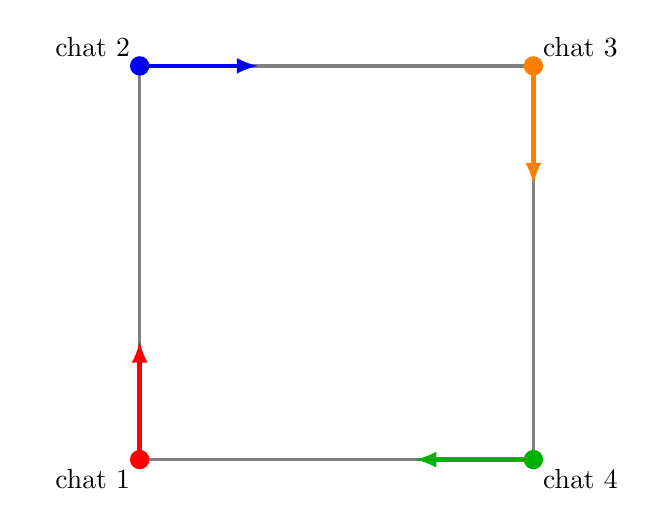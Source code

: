 \tikzstyle{line} = [draw,gray,very thick]
\tikzstyle{arrow} = [->,>=latex,ultra thick]
\begin{tikzpicture}[scale=0.5]

\draw[line] (-5,-5) rectangle ++(10,10);
\draw[arrow,red] (-5,-5) -- ++(0,3);
\draw[arrow,blue] (-5,5) -- ++(3,0);
\draw[arrow,orange] (5,5) -- ++(0,-3);
\draw[arrow,green!70!black] (5,-5) -- ++(-3,0);

\fill[red] (-5,-5)  circle (7pt) node[below left, black] {chat 1};
\fill[blue] (-5,5)  circle (7pt) node[above left, black] {chat 2};
\fill[orange] (5,5)  circle (7pt) node[above right, black] {chat 3};
\fill[green!70!black] (5,-5)  circle (7pt) node[below right, black] {chat 4};



\end{tikzpicture}
